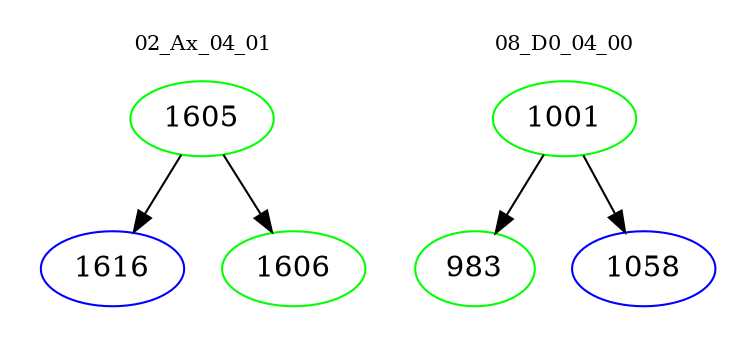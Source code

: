 digraph{
subgraph cluster_0 {
color = white
label = "02_Ax_04_01";
fontsize=10;
T0_1605 [label="1605", color="green"]
T0_1605 -> T0_1616 [color="black"]
T0_1616 [label="1616", color="blue"]
T0_1605 -> T0_1606 [color="black"]
T0_1606 [label="1606", color="green"]
}
subgraph cluster_1 {
color = white
label = "08_D0_04_00";
fontsize=10;
T1_1001 [label="1001", color="green"]
T1_1001 -> T1_983 [color="black"]
T1_983 [label="983", color="green"]
T1_1001 -> T1_1058 [color="black"]
T1_1058 [label="1058", color="blue"]
}
}
